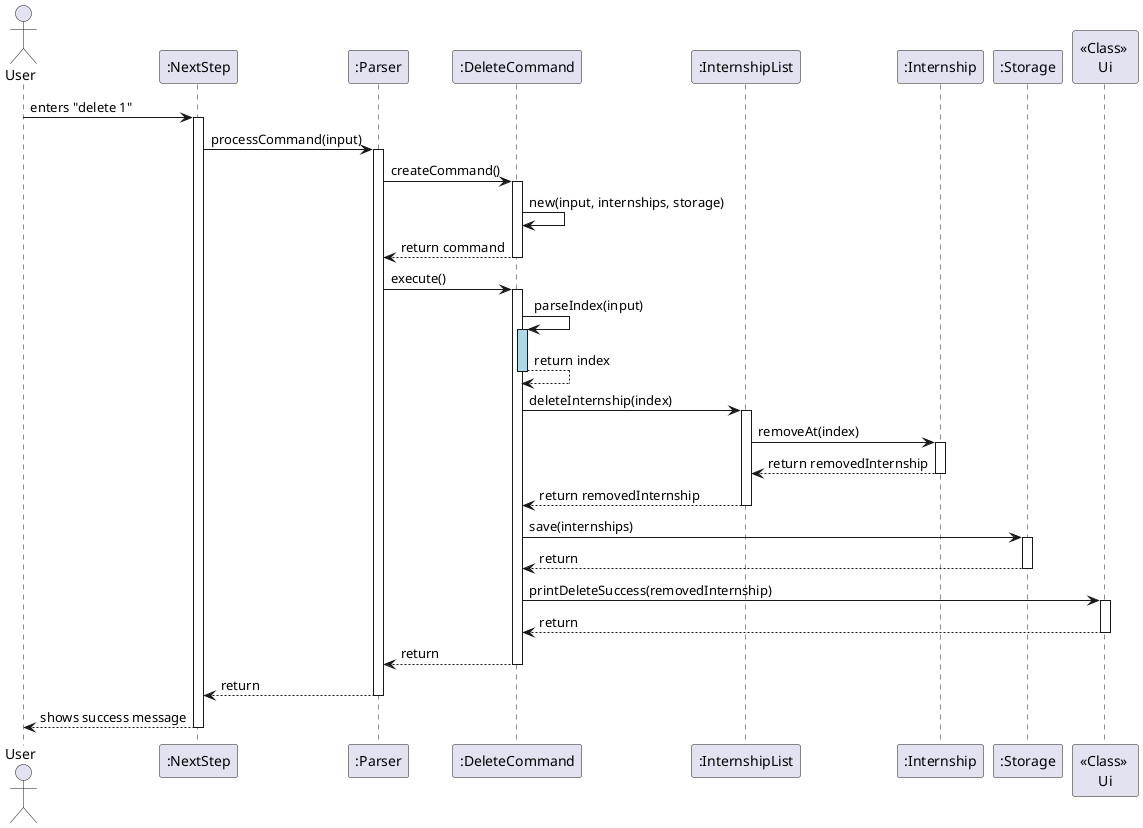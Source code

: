 @startuml
'https://plantuml.com/sequence-diagram

actor User
participant ":NextStep" as NextStep
participant ":Parser" as Parser
participant ":DeleteCommand" as DeleteCommand
participant ":InternshipList" as InternshipList
participant ":Internship" as Internship
participant ":Storage" as Storage
participant "<<Class>> \nUi" as Ui

User -> NextStep : enters "delete 1"
activate NextStep

NextStep -> Parser : processCommand(input)
activate Parser

Parser -> DeleteCommand : createCommand()
activate DeleteCommand
DeleteCommand -> DeleteCommand : new(input, internships, storage)
DeleteCommand --> Parser : return command
deactivate DeleteCommand

Parser -> DeleteCommand : execute()
activate DeleteCommand

DeleteCommand -> DeleteCommand : parseIndex(input)
activate DeleteCommand #lightblue
DeleteCommand --> DeleteCommand : return index
deactivate DeleteCommand

DeleteCommand -> InternshipList : deleteInternship(index)
activate InternshipList
InternshipList -> Internship : removeAt(index)
activate Internship
Internship --> InternshipList : return removedInternship
deactivate Internship
InternshipList --> DeleteCommand : return removedInternship
deactivate InternshipList

DeleteCommand -> Storage : save(internships)
activate Storage
Storage --> DeleteCommand : return
deactivate Storage

DeleteCommand -> Ui : printDeleteSuccess(removedInternship)
activate Ui
Ui --> DeleteCommand : return
deactivate Ui

DeleteCommand --> Parser : return
deactivate DeleteCommand

Parser --> NextStep : return
deactivate Parser

NextStep --> User : shows success message
deactivate NextStep
@enduml
